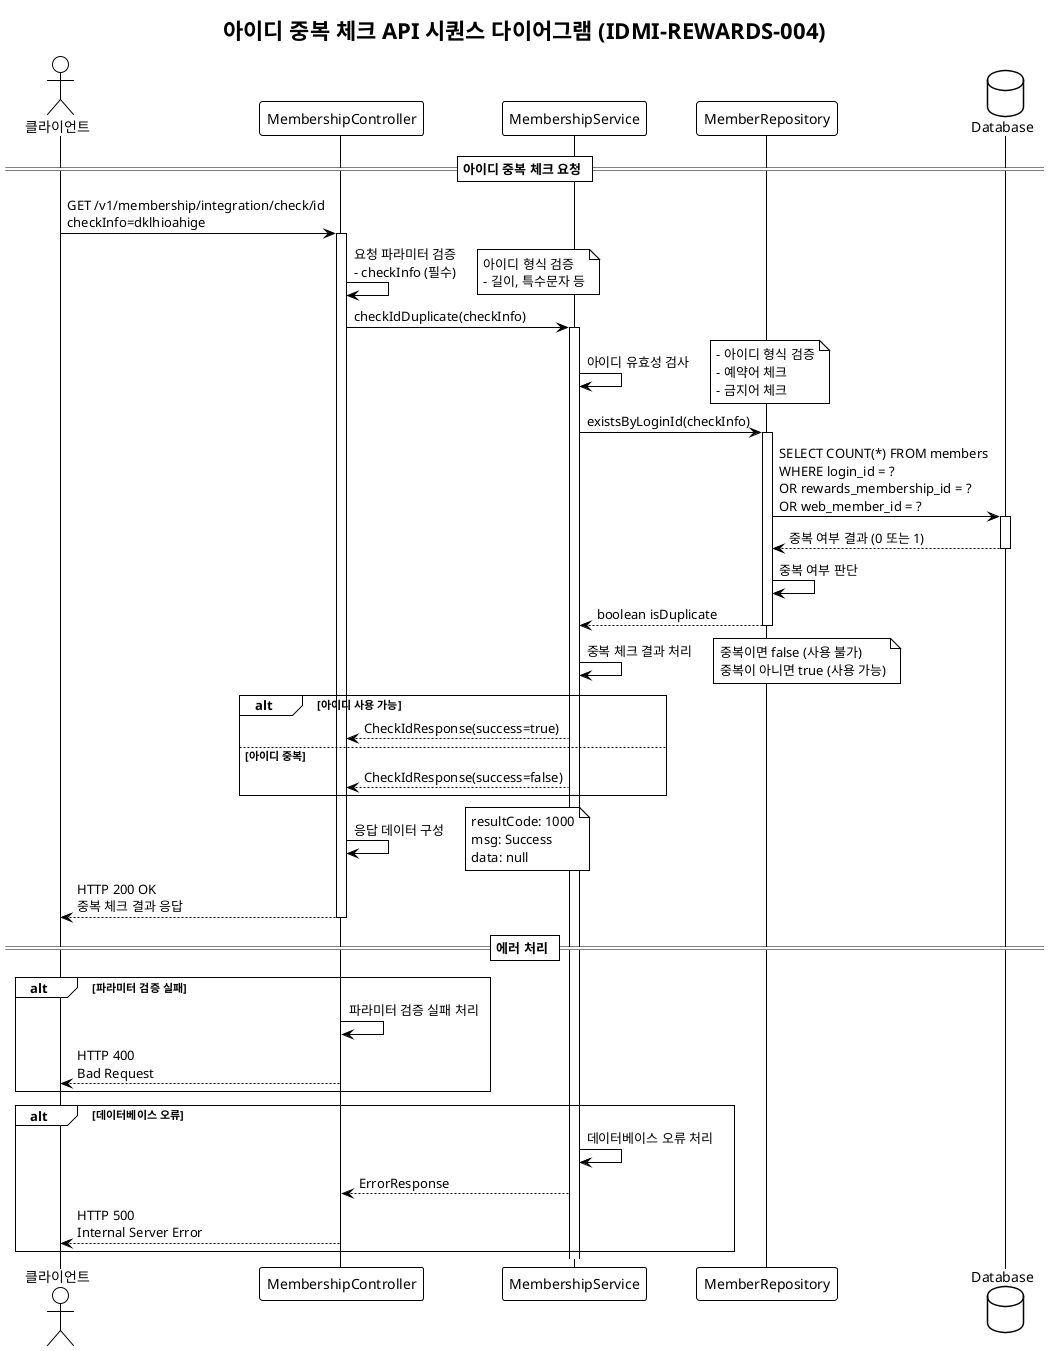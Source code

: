 @startuml 004-check-id-sequence
!theme plain
title 아이디 중복 체크 API 시퀀스 다이어그램 (IDMI-REWARDS-004)

actor Client as "클라이언트"
participant Controller as "MembershipController"
participant Service as "MembershipService"
participant Repository as "MemberRepository"
database Database as "Database"

== 아이디 중복 체크 요청 ==

Client -> Controller: GET /v1/membership/integration/check/id\ncheckInfo=dklhioahige
activate Controller

Controller -> Controller: 요청 파라미터 검증\n- checkInfo (필수)
note right: 아이디 형식 검증\n- 길이, 특수문자 등

Controller -> Service: checkIdDuplicate(checkInfo)
activate Service

Service -> Service: 아이디 유효성 검사
note right: - 아이디 형식 검증\n- 예약어 체크\n- 금지어 체크

Service -> Repository: existsByLoginId(checkInfo)
activate Repository

Repository -> Database: SELECT COUNT(*) FROM members\nWHERE login_id = ?\nOR rewards_membership_id = ?\nOR web_member_id = ?
activate Database

Database --> Repository: 중복 여부 결과 (0 또는 1)
deactivate Database

Repository -> Repository: 중복 여부 판단
Repository --> Service: boolean isDuplicate
deactivate Repository

Service -> Service: 중복 체크 결과 처리
note right: 중복이면 false (사용 불가)\n중복이 아니면 true (사용 가능)

alt 아이디 사용 가능
    Service --> Controller: CheckIdResponse(success=true)
else 아이디 중복
    Service --> Controller: CheckIdResponse(success=false)
end

Controller -> Controller: 응답 데이터 구성
note right: resultCode: 1000\nmsg: Success\ndata: null

Controller --> Client: HTTP 200 OK\n중복 체크 결과 응답
deactivate Controller

== 에러 처리 ==

alt 파라미터 검증 실패
    Controller -> Controller: 파라미터 검증 실패 처리
    Controller --> Client: HTTP 400\nBad Request
end

alt 데이터베이스 오류
    Service -> Service: 데이터베이스 오류 처리
    Service --> Controller: ErrorResponse
    Controller --> Client: HTTP 500\nInternal Server Error
end

@enduml 